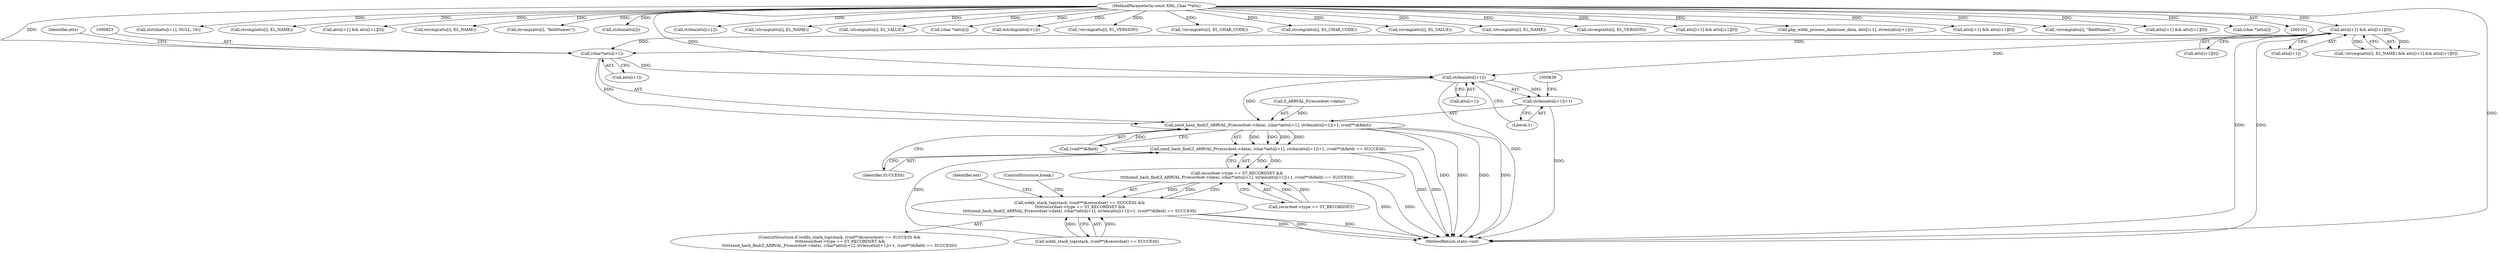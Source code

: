 digraph "0_php-src_c4cca4c20e75359c9a13a1f9a36cb7b4e9601d29?w=1@API" {
"1000830" [label="(Call,strlen(atts[i+1]))"];
"1000822" [label="(Call,(char*)atts[i+1])"];
"1000784" [label="(Call,atts[i+1] && atts[i+1][0])"];
"1000104" [label="(MethodParameterIn,const XML_Char **atts)"];
"1000817" [label="(Call,zend_hash_find(Z_ARRVAL_P(recordset->data), (char*)atts[i+1], strlen(atts[i+1])+1, (void**)&field))"];
"1000816" [label="(Call,zend_hash_find(Z_ARRVAL_P(recordset->data), (char*)atts[i+1], strlen(atts[i+1])+1, (void**)&field) == SUCCESS)"];
"1000810" [label="(Call,recordset->type == ST_RECORDSET &&\n\t\t\t\t\tzend_hash_find(Z_ARRVAL_P(recordset->data), (char*)atts[i+1], strlen(atts[i+1])+1, (void**)&field) == SUCCESS)"];
"1000801" [label="(Call,wddx_stack_top(stack, (void**)&recordset) == SUCCESS &&\n \t\t\t\t\trecordset->type == ST_RECORDSET &&\n\t\t\t\t\tzend_hash_find(Z_ARRVAL_P(recordset->data), (char*)atts[i+1], strlen(atts[i+1])+1, (void**)&field) == SUCCESS)"];
"1000829" [label="(Call,strlen(atts[i+1])+1)"];
"1000284" [label="(Call,strtol(atts[i+1], NULL, 16))"];
"1000829" [label="(Call,strlen(atts[i+1])+1)"];
"1000779" [label="(Call,strcmp(atts[i], EL_NAME))"];
"1000824" [label="(Call,atts[i+1])"];
"1000625" [label="(Call,atts[i+1] && atts[i+1][0])"];
"1000545" [label="(Call,strcmp(atts[i], EL_NAME))"];
"1000620" [label="(Call,strcmp(atts[i], \"fieldNames\"))"];
"1000654" [label="(Call,strlen(atts[i]))"];
"1000784" [label="(Call,atts[i+1] && atts[i+1][0])"];
"1000893" [label="(MethodReturn,static void)"];
"1000416" [label="(Call,strlen(atts[i+1]))"];
"1000841" [label="(Identifier,SUCCESS)"];
"1000777" [label="(Call,!strcmp(atts[i], EL_NAME) && atts[i+1] && atts[i+1][0])"];
"1000778" [label="(Call,!strcmp(atts[i], EL_NAME))"];
"1000361" [label="(Call,!strcmp(atts[i], EL_VALUE))"];
"1000790" [label="(Call,atts[i+1][0])"];
"1000660" [label="(Call,(char *)atts[i])"];
"1000849" [label="(ControlStructure,break;)"];
"1000831" [label="(Call,atts[i+1])"];
"1000810" [label="(Call,recordset->type == ST_RECORDSET &&\n\t\t\t\t\tzend_hash_find(Z_ARRVAL_P(recordset->data), (char*)atts[i+1], strlen(atts[i+1])+1, (void**)&field) == SUCCESS)"];
"1000836" [label="(Literal,1)"];
"1000576" [label="(Call,estrdup(atts[i+1]))"];
"1000133" [label="(Call,!strcmp(atts[i], EL_VERSION))"];
"1000256" [label="(Call,!strcmp(atts[i], EL_CHAR_CODE))"];
"1000257" [label="(Call,strcmp(atts[i], EL_CHAR_CODE))"];
"1000832" [label="(Identifier,atts)"];
"1000817" [label="(Call,zend_hash_find(Z_ARRVAL_P(recordset->data), (char*)atts[i+1], strlen(atts[i+1])+1, (void**)&field))"];
"1000362" [label="(Call,strcmp(atts[i], EL_VALUE))"];
"1000822" [label="(Call,(char*)atts[i+1])"];
"1000837" [label="(Call,(void**)&field)"];
"1000544" [label="(Call,!strcmp(atts[i], EL_NAME))"];
"1000800" [label="(ControlStructure,if (wddx_stack_top(stack, (void**)&recordset) == SUCCESS &&\n \t\t\t\t\trecordset->type == ST_RECORDSET &&\n\t\t\t\t\tzend_hash_find(Z_ARRVAL_P(recordset->data), (char*)atts[i+1], strlen(atts[i+1])+1, (void**)&field) == SUCCESS))"];
"1000134" [label="(Call,strcmp(atts[i], EL_VERSION))"];
"1000830" [label="(Call,strlen(atts[i+1]))"];
"1000367" [label="(Call,atts[i+1] && atts[i+1][0])"];
"1000409" [label="(Call,php_wddx_process_data(user_data, atts[i+1], strlen(atts[i+1])))"];
"1000801" [label="(Call,wddx_stack_top(stack, (void**)&recordset) == SUCCESS &&\n \t\t\t\t\trecordset->type == ST_RECORDSET &&\n\t\t\t\t\tzend_hash_find(Z_ARRVAL_P(recordset->data), (char*)atts[i+1], strlen(atts[i+1])+1, (void**)&field) == SUCCESS)"];
"1000262" [label="(Call,atts[i+1] && atts[i+1][0])"];
"1000802" [label="(Call,wddx_stack_top(stack, (void**)&recordset) == SUCCESS)"];
"1000104" [label="(MethodParameterIn,const XML_Char **atts)"];
"1000619" [label="(Call,!strcmp(atts[i], \"fieldNames\"))"];
"1000845" [label="(Identifier,ent)"];
"1000811" [label="(Call,recordset->type == ST_RECORDSET)"];
"1000550" [label="(Call,atts[i+1] && atts[i+1][0])"];
"1000785" [label="(Call,atts[i+1])"];
"1000649" [label="(Call,(char *)atts[i])"];
"1000818" [label="(Call,Z_ARRVAL_P(recordset->data))"];
"1000816" [label="(Call,zend_hash_find(Z_ARRVAL_P(recordset->data), (char*)atts[i+1], strlen(atts[i+1])+1, (void**)&field) == SUCCESS)"];
"1000830" -> "1000829"  [label="AST: "];
"1000830" -> "1000831"  [label="CFG: "];
"1000831" -> "1000830"  [label="AST: "];
"1000836" -> "1000830"  [label="CFG: "];
"1000830" -> "1000893"  [label="DDG: "];
"1000830" -> "1000817"  [label="DDG: "];
"1000830" -> "1000829"  [label="DDG: "];
"1000822" -> "1000830"  [label="DDG: "];
"1000784" -> "1000830"  [label="DDG: "];
"1000104" -> "1000830"  [label="DDG: "];
"1000822" -> "1000817"  [label="AST: "];
"1000822" -> "1000824"  [label="CFG: "];
"1000823" -> "1000822"  [label="AST: "];
"1000824" -> "1000822"  [label="AST: "];
"1000832" -> "1000822"  [label="CFG: "];
"1000822" -> "1000817"  [label="DDG: "];
"1000784" -> "1000822"  [label="DDG: "];
"1000784" -> "1000822"  [label="DDG: "];
"1000104" -> "1000822"  [label="DDG: "];
"1000784" -> "1000777"  [label="AST: "];
"1000784" -> "1000785"  [label="CFG: "];
"1000784" -> "1000790"  [label="CFG: "];
"1000785" -> "1000784"  [label="AST: "];
"1000790" -> "1000784"  [label="AST: "];
"1000777" -> "1000784"  [label="CFG: "];
"1000784" -> "1000893"  [label="DDG: "];
"1000784" -> "1000893"  [label="DDG: "];
"1000784" -> "1000777"  [label="DDG: "];
"1000784" -> "1000777"  [label="DDG: "];
"1000104" -> "1000784"  [label="DDG: "];
"1000104" -> "1000101"  [label="AST: "];
"1000104" -> "1000893"  [label="DDG: "];
"1000104" -> "1000133"  [label="DDG: "];
"1000104" -> "1000134"  [label="DDG: "];
"1000104" -> "1000256"  [label="DDG: "];
"1000104" -> "1000257"  [label="DDG: "];
"1000104" -> "1000262"  [label="DDG: "];
"1000104" -> "1000284"  [label="DDG: "];
"1000104" -> "1000361"  [label="DDG: "];
"1000104" -> "1000362"  [label="DDG: "];
"1000104" -> "1000367"  [label="DDG: "];
"1000104" -> "1000409"  [label="DDG: "];
"1000104" -> "1000416"  [label="DDG: "];
"1000104" -> "1000544"  [label="DDG: "];
"1000104" -> "1000545"  [label="DDG: "];
"1000104" -> "1000550"  [label="DDG: "];
"1000104" -> "1000576"  [label="DDG: "];
"1000104" -> "1000619"  [label="DDG: "];
"1000104" -> "1000620"  [label="DDG: "];
"1000104" -> "1000625"  [label="DDG: "];
"1000104" -> "1000649"  [label="DDG: "];
"1000104" -> "1000654"  [label="DDG: "];
"1000104" -> "1000660"  [label="DDG: "];
"1000104" -> "1000778"  [label="DDG: "];
"1000104" -> "1000779"  [label="DDG: "];
"1000817" -> "1000816"  [label="AST: "];
"1000817" -> "1000837"  [label="CFG: "];
"1000818" -> "1000817"  [label="AST: "];
"1000829" -> "1000817"  [label="AST: "];
"1000837" -> "1000817"  [label="AST: "];
"1000841" -> "1000817"  [label="CFG: "];
"1000817" -> "1000893"  [label="DDG: "];
"1000817" -> "1000893"  [label="DDG: "];
"1000817" -> "1000893"  [label="DDG: "];
"1000817" -> "1000893"  [label="DDG: "];
"1000817" -> "1000816"  [label="DDG: "];
"1000817" -> "1000816"  [label="DDG: "];
"1000817" -> "1000816"  [label="DDG: "];
"1000817" -> "1000816"  [label="DDG: "];
"1000818" -> "1000817"  [label="DDG: "];
"1000837" -> "1000817"  [label="DDG: "];
"1000816" -> "1000810"  [label="AST: "];
"1000816" -> "1000841"  [label="CFG: "];
"1000841" -> "1000816"  [label="AST: "];
"1000810" -> "1000816"  [label="CFG: "];
"1000816" -> "1000893"  [label="DDG: "];
"1000816" -> "1000893"  [label="DDG: "];
"1000816" -> "1000810"  [label="DDG: "];
"1000816" -> "1000810"  [label="DDG: "];
"1000802" -> "1000816"  [label="DDG: "];
"1000810" -> "1000801"  [label="AST: "];
"1000810" -> "1000811"  [label="CFG: "];
"1000811" -> "1000810"  [label="AST: "];
"1000801" -> "1000810"  [label="CFG: "];
"1000810" -> "1000893"  [label="DDG: "];
"1000810" -> "1000893"  [label="DDG: "];
"1000810" -> "1000801"  [label="DDG: "];
"1000810" -> "1000801"  [label="DDG: "];
"1000811" -> "1000810"  [label="DDG: "];
"1000811" -> "1000810"  [label="DDG: "];
"1000801" -> "1000800"  [label="AST: "];
"1000801" -> "1000802"  [label="CFG: "];
"1000802" -> "1000801"  [label="AST: "];
"1000845" -> "1000801"  [label="CFG: "];
"1000849" -> "1000801"  [label="CFG: "];
"1000801" -> "1000893"  [label="DDG: "];
"1000801" -> "1000893"  [label="DDG: "];
"1000801" -> "1000893"  [label="DDG: "];
"1000802" -> "1000801"  [label="DDG: "];
"1000802" -> "1000801"  [label="DDG: "];
"1000829" -> "1000836"  [label="CFG: "];
"1000836" -> "1000829"  [label="AST: "];
"1000838" -> "1000829"  [label="CFG: "];
"1000829" -> "1000893"  [label="DDG: "];
}
